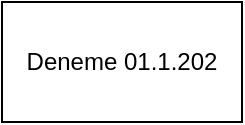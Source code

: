 <mxfile version="14.8.0" type="github">
  <diagram id="fcl0szVWHYnqaN0FsvoB" name="Page-1">
    <mxGraphModel dx="1422" dy="780" grid="1" gridSize="10" guides="1" tooltips="1" connect="1" arrows="1" fold="1" page="1" pageScale="1" pageWidth="827" pageHeight="1169" math="0" shadow="0">
      <root>
        <mxCell id="0" />
        <mxCell id="1" parent="0" />
        <mxCell id="HltO6rFZMix8E34axF6i-1" value="&lt;div&gt;Deneme 01.1.202&lt;/div&gt;" style="rounded=0;whiteSpace=wrap;html=1;" vertex="1" parent="1">
          <mxGeometry x="354" y="110" width="120" height="60" as="geometry" />
        </mxCell>
      </root>
    </mxGraphModel>
  </diagram>
</mxfile>
